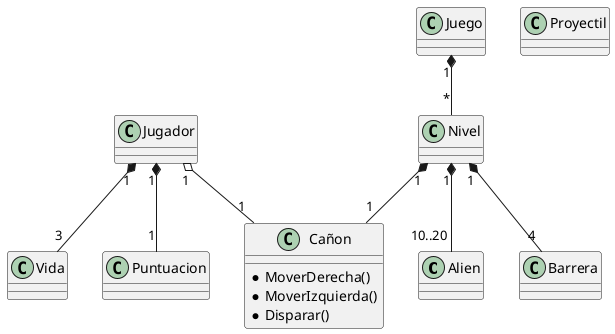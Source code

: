 @startuml Space 

class Alien 

class Barrera 
class Proyectil
class Vida 
class Juego 
class Puntuacion 
class Nivel 
class Cañon {
    *MoverDerecha()
    *MoverIzquierda()
    *Disparar()
}
Juego "1" *-- "*" Nivel
Nivel "1" *-- "10..20" Alien 
Nivel "1" *-- "4" Barrera 
Nivel "1" *-- "1" Cañon 

Jugador"1" o-- "1" Cañon 
Jugador "1" *-- "3" Vida 
Jugador "1" *-- "1" Puntuacion 





@enduml
